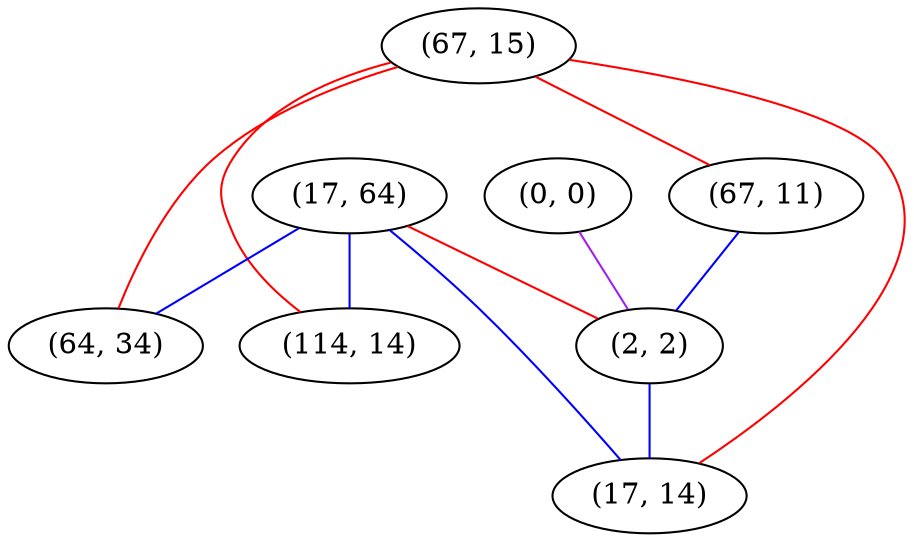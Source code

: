 graph "" {
"(67, 15)";
"(0, 0)";
"(17, 64)";
"(114, 14)";
"(67, 11)";
"(2, 2)";
"(17, 14)";
"(64, 34)";
"(67, 15)" -- "(114, 14)"  [color=red, key=0, weight=1];
"(67, 15)" -- "(17, 14)"  [color=red, key=0, weight=1];
"(67, 15)" -- "(64, 34)"  [color=red, key=0, weight=1];
"(67, 15)" -- "(67, 11)"  [color=red, key=0, weight=1];
"(0, 0)" -- "(2, 2)"  [color=purple, key=0, weight=4];
"(17, 64)" -- "(114, 14)"  [color=blue, key=0, weight=3];
"(17, 64)" -- "(17, 14)"  [color=blue, key=0, weight=3];
"(17, 64)" -- "(64, 34)"  [color=blue, key=0, weight=3];
"(17, 64)" -- "(2, 2)"  [color=red, key=0, weight=1];
"(67, 11)" -- "(2, 2)"  [color=blue, key=0, weight=3];
"(2, 2)" -- "(17, 14)"  [color=blue, key=0, weight=3];
}
